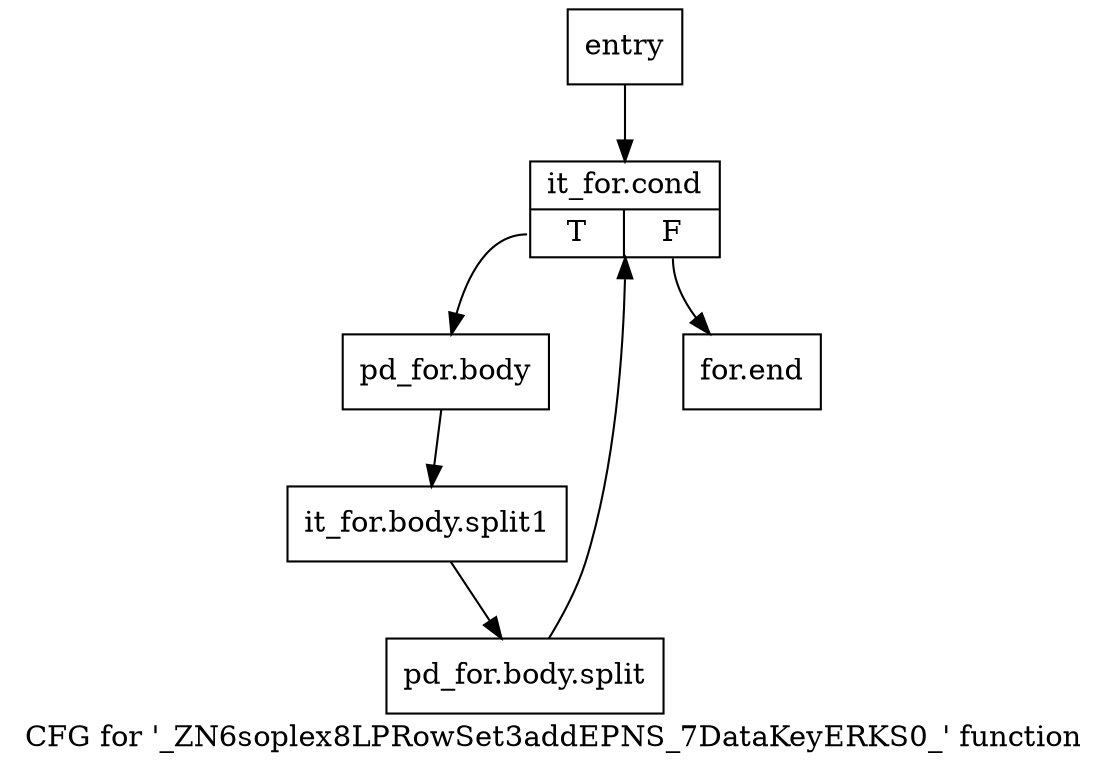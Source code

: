 digraph "CFG for '_ZN6soplex8LPRowSet3addEPNS_7DataKeyERKS0_' function" {
	label="CFG for '_ZN6soplex8LPRowSet3addEPNS_7DataKeyERKS0_' function";

	Node0x24297c0 [shape=record,label="{entry}"];
	Node0x24297c0 -> Node0x2429810;
	Node0x2429810 [shape=record,label="{it_for.cond|{<s0>T|<s1>F}}"];
	Node0x2429810:s0 -> Node0x2429860;
	Node0x2429810:s1 -> Node0x24298b0;
	Node0x2429860 [shape=record,label="{pd_for.body}"];
	Node0x2429860 -> Node0x313b1a0;
	Node0x313b1a0 [shape=record,label="{it_for.body.split1}"];
	Node0x313b1a0 -> Node0x3103aa0;
	Node0x3103aa0 [shape=record,label="{pd_for.body.split}"];
	Node0x3103aa0 -> Node0x2429810;
	Node0x24298b0 [shape=record,label="{for.end}"];
}
